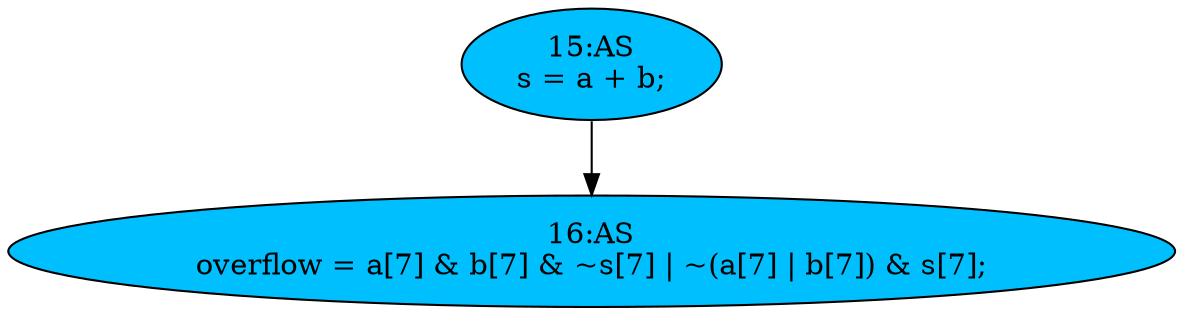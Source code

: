 strict digraph "compose( ,  )" {
	node [label="\N"];
	"16:AS"	[ast="<pyverilog.vparser.ast.Assign object at 0x7f6cab6bd510>",
		def_var="['overflow']",
		fillcolor=deepskyblue,
		label="16:AS
overflow = a[7] & b[7] & ~s[7] | ~(a[7] | b[7]) & s[7];",
		statements="[]",
		style=filled,
		typ=Assign,
		use_var="['a', 'b', 's', 'a', 'b', 's']"];
	"15:AS"	[ast="<pyverilog.vparser.ast.Assign object at 0x7f6cab656950>",
		def_var="['s']",
		fillcolor=deepskyblue,
		label="15:AS
s = a + b;",
		statements="[]",
		style=filled,
		typ=Assign,
		use_var="['a', 'b']"];
	"15:AS" -> "16:AS";
}
